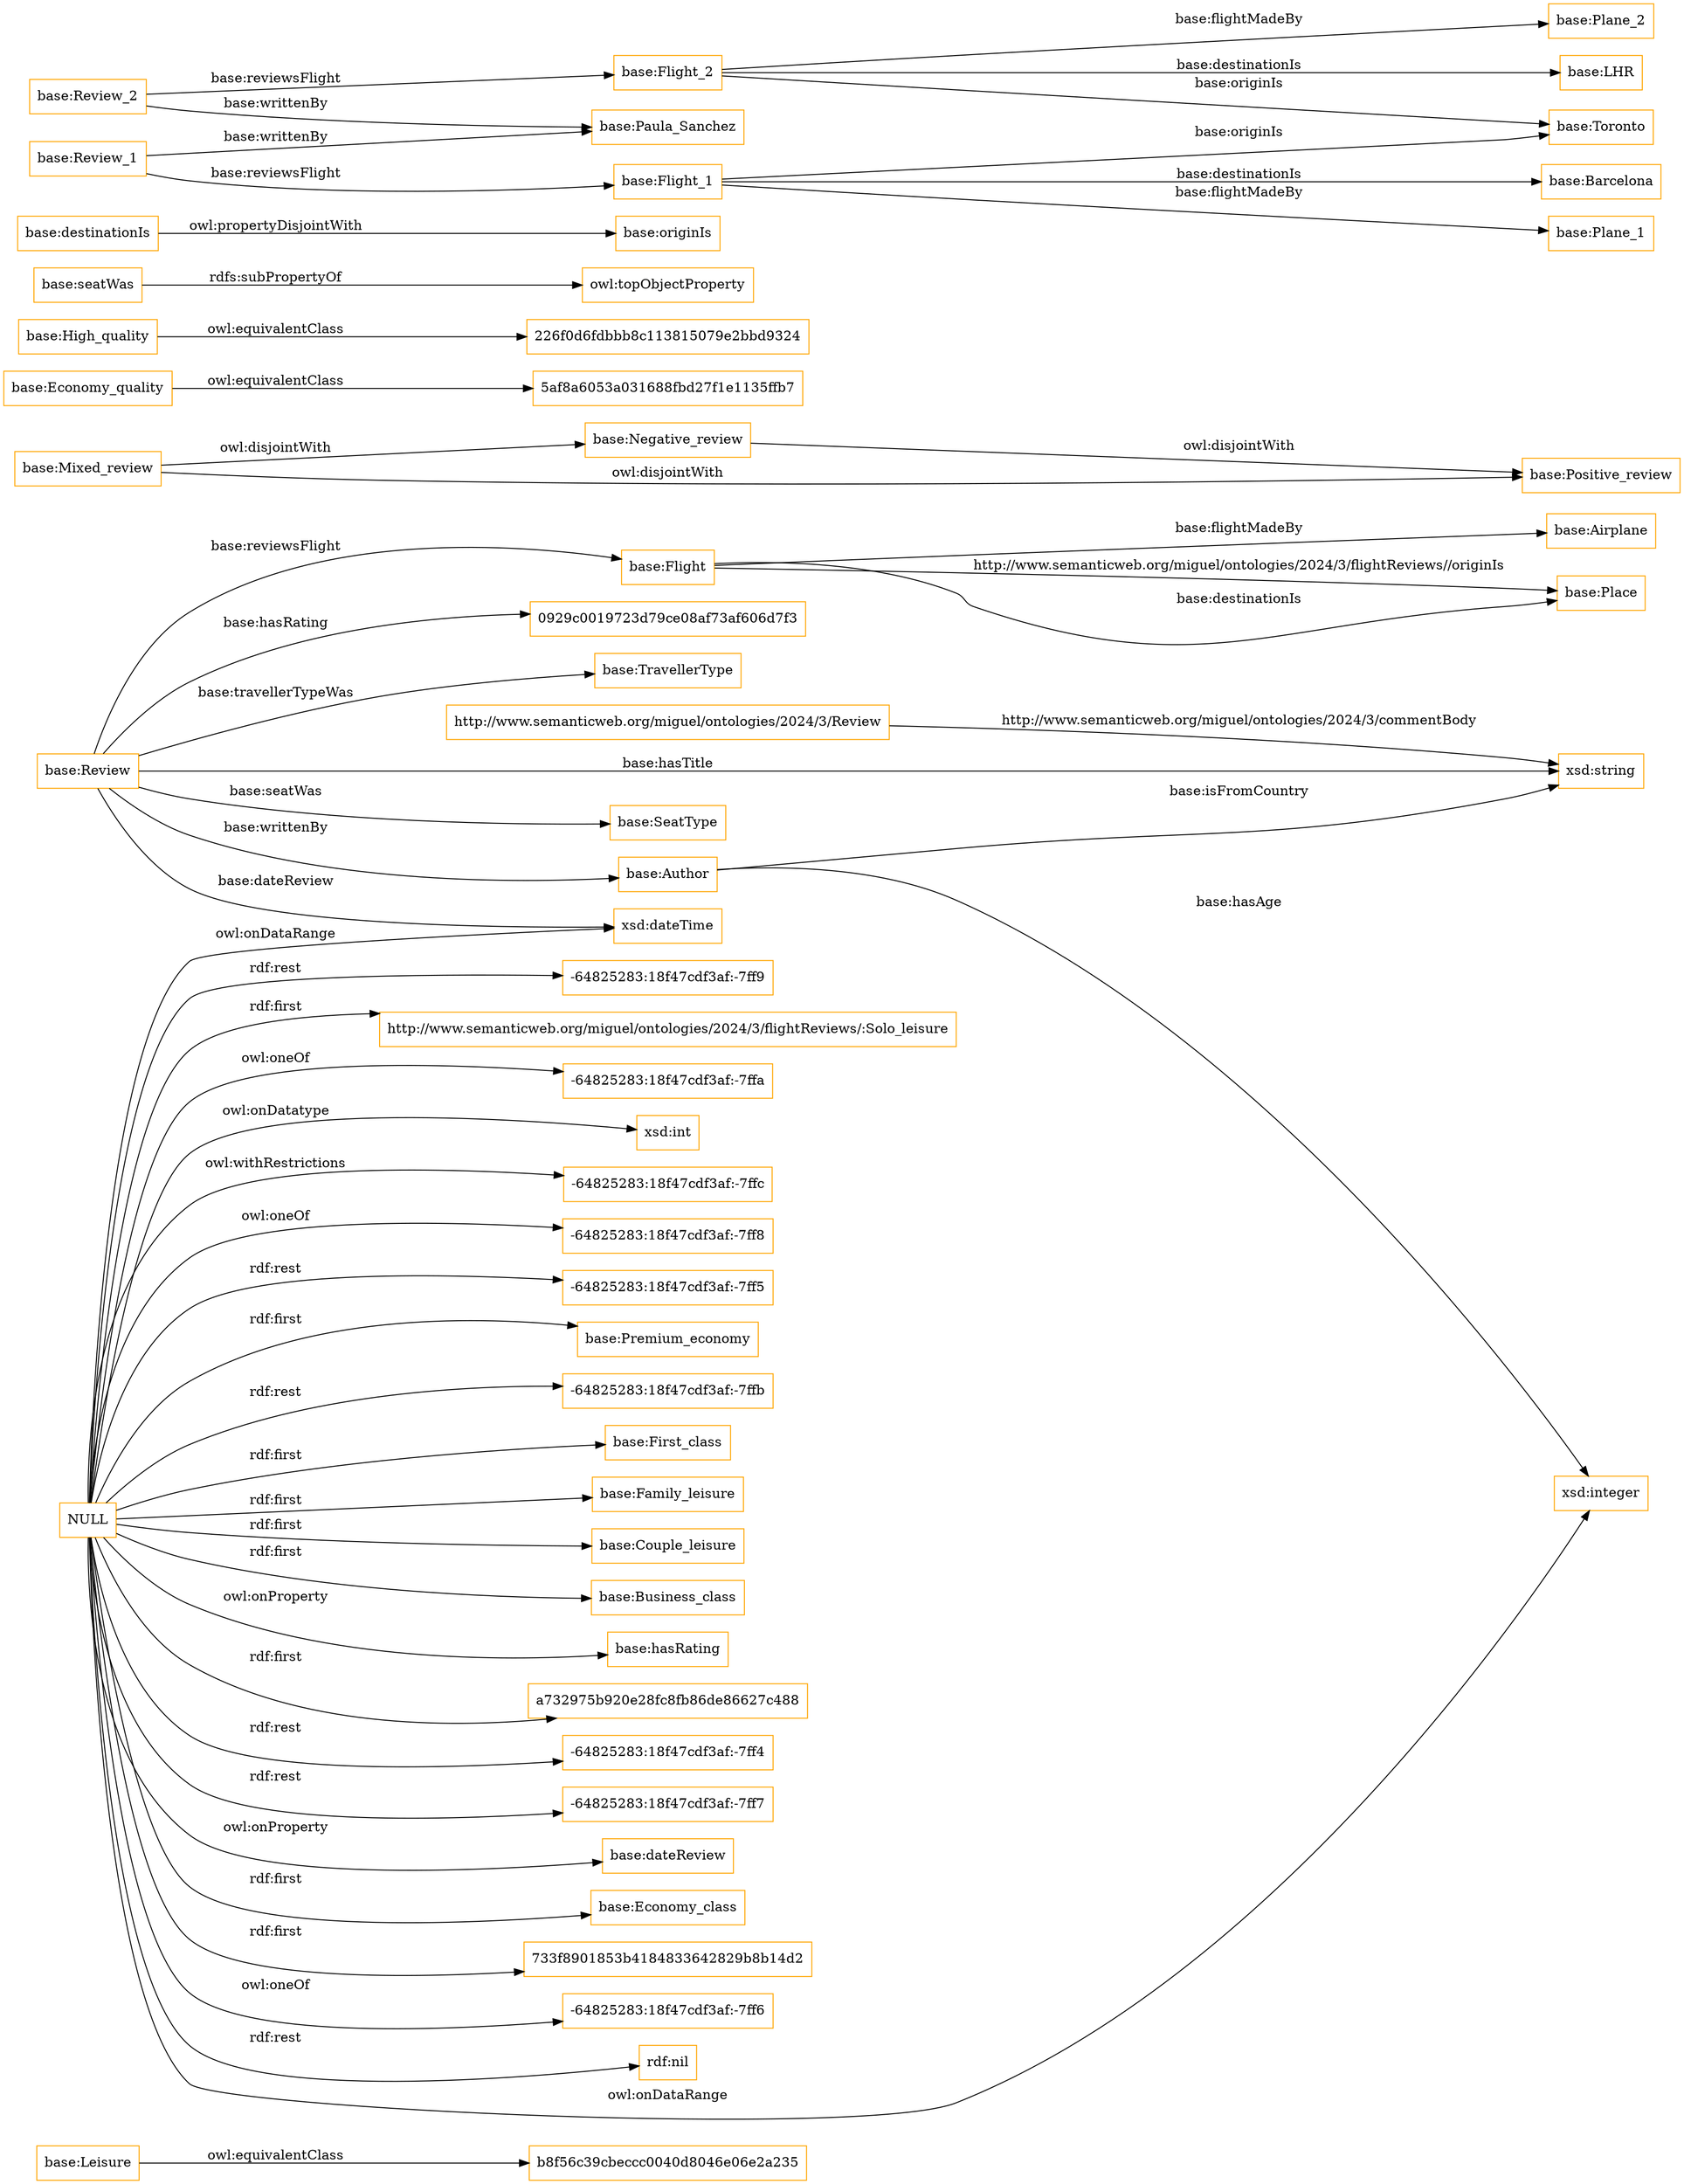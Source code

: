 digraph ar2dtool_diagram { 
rankdir=LR;
size="1501"
node [shape = rectangle, color="orange"]; "b8f56c39cbeccc0040d8046e06e2a235" "base:TravellerType" "base:Place" "base:Flight" "base:Negative_review" "base:Author" "base:Economy_quality" "base:SeatType" "5af8a6053a031688fbd27f1e1135ffb7" "base:Mixed_review" "base:Leisure" "base:Review" "base:High_quality" "base:Positive_review" "226f0d6fdbbb8c113815079e2bbd9324" "base:Airplane" ; /*classes style*/
	"NULL" -> "base:Premium_economy" [ label = "rdf:first" ];
	"NULL" -> "-64825283:18f47cdf3af:-7ffb" [ label = "rdf:rest" ];
	"NULL" -> "base:First_class" [ label = "rdf:first" ];
	"NULL" -> "base:Family_leisure" [ label = "rdf:first" ];
	"NULL" -> "base:Couple_leisure" [ label = "rdf:first" ];
	"NULL" -> "base:Business_class" [ label = "rdf:first" ];
	"NULL" -> "base:hasRating" [ label = "owl:onProperty" ];
	"NULL" -> "xsd:integer" [ label = "owl:onDataRange" ];
	"NULL" -> "xsd:dateTime" [ label = "owl:onDataRange" ];
	"NULL" -> "a732975b920e28fc8fb86de86627c488" [ label = "rdf:first" ];
	"NULL" -> "-64825283:18f47cdf3af:-7ff4" [ label = "rdf:rest" ];
	"NULL" -> "-64825283:18f47cdf3af:-7ff7" [ label = "rdf:rest" ];
	"NULL" -> "base:dateReview" [ label = "owl:onProperty" ];
	"NULL" -> "base:Economy_class" [ label = "rdf:first" ];
	"NULL" -> "733f8901853b4184833642829b8b14d2" [ label = "rdf:first" ];
	"NULL" -> "-64825283:18f47cdf3af:-7ff6" [ label = "owl:oneOf" ];
	"NULL" -> "rdf:nil" [ label = "rdf:rest" ];
	"NULL" -> "-64825283:18f47cdf3af:-7ff9" [ label = "rdf:rest" ];
	"NULL" -> "http://www.semanticweb.org/miguel/ontologies/2024/3/flightReviews/:Solo_leisure" [ label = "rdf:first" ];
	"NULL" -> "-64825283:18f47cdf3af:-7ffa" [ label = "owl:oneOf" ];
	"NULL" -> "xsd:int" [ label = "owl:onDatatype" ];
	"NULL" -> "-64825283:18f47cdf3af:-7ffc" [ label = "owl:withRestrictions" ];
	"NULL" -> "-64825283:18f47cdf3af:-7ff8" [ label = "owl:oneOf" ];
	"NULL" -> "-64825283:18f47cdf3af:-7ff5" [ label = "rdf:rest" ];
	"base:seatWas" -> "owl:topObjectProperty" [ label = "rdfs:subPropertyOf" ];
	"base:destinationIs" -> "base:originIs" [ label = "owl:propertyDisjointWith" ];
	"base:Review_2" -> "base:Paula_Sanchez" [ label = "base:writtenBy" ];
	"base:Review_2" -> "base:Flight_2" [ label = "base:reviewsFlight" ];
	"base:Flight_2" -> "base:Toronto" [ label = "base:originIs" ];
	"base:Flight_2" -> "base:Plane_2" [ label = "base:flightMadeBy" ];
	"base:Flight_2" -> "base:LHR" [ label = "base:destinationIs" ];
	"base:Economy_quality" -> "5af8a6053a031688fbd27f1e1135ffb7" [ label = "owl:equivalentClass" ];
	"base:Review_1" -> "base:Paula_Sanchez" [ label = "base:writtenBy" ];
	"base:Review_1" -> "base:Flight_1" [ label = "base:reviewsFlight" ];
	"base:High_quality" -> "226f0d6fdbbb8c113815079e2bbd9324" [ label = "owl:equivalentClass" ];
	"base:Flight_1" -> "base:Toronto" [ label = "base:originIs" ];
	"base:Flight_1" -> "base:Plane_1" [ label = "base:flightMadeBy" ];
	"base:Flight_1" -> "base:Barcelona" [ label = "base:destinationIs" ];
	"base:Leisure" -> "b8f56c39cbeccc0040d8046e06e2a235" [ label = "owl:equivalentClass" ];
	"base:Mixed_review" -> "base:Positive_review" [ label = "owl:disjointWith" ];
	"base:Mixed_review" -> "base:Negative_review" [ label = "owl:disjointWith" ];
	"base:Negative_review" -> "base:Positive_review" [ label = "owl:disjointWith" ];
	"http://www.semanticweb.org/miguel/ontologies/2024/3/Review" -> "xsd:string" [ label = "http://www.semanticweb.org/miguel/ontologies/2024/3/commentBody" ];
	"base:Flight" -> "base:Airplane" [ label = "base:flightMadeBy" ];
	"base:Flight" -> "base:Place" [ label = "http://www.semanticweb.org/miguel/ontologies/2024/3/flightReviews//originIs" ];
	"base:Review" -> "base:Author" [ label = "base:writtenBy" ];
	"base:Review" -> "base:TravellerType" [ label = "base:travellerTypeWas" ];
	"base:Review" -> "base:Flight" [ label = "base:reviewsFlight" ];
	"base:Review" -> "0929c0019723d79ce08af73af606d7f3" [ label = "base:hasRating" ];
	"base:Review" -> "base:SeatType" [ label = "base:seatWas" ];
	"base:Flight" -> "base:Place" [ label = "base:destinationIs" ];
	"base:Review" -> "xsd:string" [ label = "base:hasTitle" ];
	"base:Review" -> "xsd:dateTime" [ label = "base:dateReview" ];
	"base:Author" -> "xsd:string" [ label = "base:isFromCountry" ];
	"base:Author" -> "xsd:integer" [ label = "base:hasAge" ];

}
